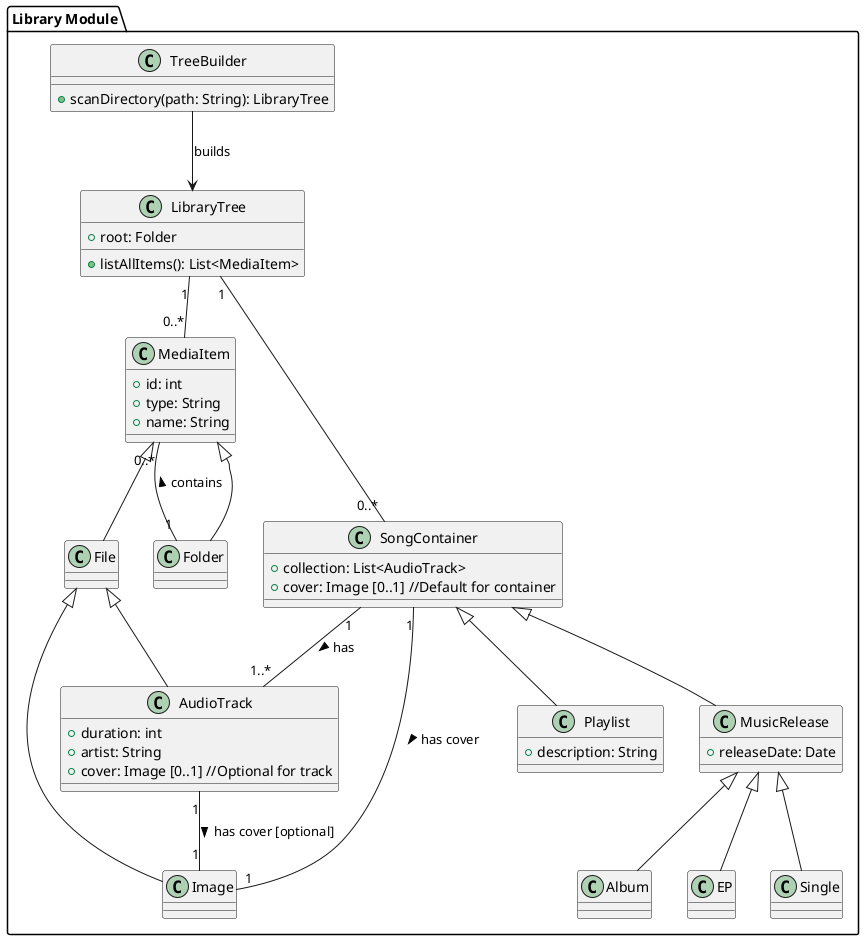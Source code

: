 @startuml
package "Library Module" {

    class LibraryTree {
        +root: Folder
        +listAllItems(): List<MediaItem>
    }

    class Folder {
    }

    class File {

    }

   class TreeBuilder {
        +scanDirectory(path: String): LibraryTree
    }

    class MediaItem {
        +id: int
        +type: String
        +name: String
    }

    class AudioTrack {
        +duration: int
        +artist: String
        +cover: Image [0..1] //Optional for track
    }

    class SongContainer {
        +collection: List<AudioTrack>
        +cover: Image [0..1] //Default for container

    }

    class MusicRelease {
        +releaseDate: Date
    }

    class Album {
        ' Inherits releaseDate from MusicRelease
    }

    class EP {
        ' Inherits releaseDate from MusicRelease
    }

    class Single {
        ' Inherits releaseDate from MusicRelease
    }

    class Image {

    }

    class Playlist {
        +description: String
    }

    ' Relationships
    TreeBuilder --> LibraryTree : "builds"
    MediaItem <|-- File
    File <|-- AudioTrack
    File <|-- Image
    MediaItem <|-- Folder
    SongContainer <|-- MusicRelease
    SongContainer <|-- Playlist
    MusicRelease <|-- Album
    MusicRelease <|-- EP
    MusicRelease <|-- Single


    ' Adjust the relationship lines for clarity
    Folder "1" -- "0..*" MediaItem : contains >
    SongContainer "1" -- "1..*" AudioTrack : has >
    SongContainer "1" -- "1" Image : has cover >
    AudioTrack "1" -- "1" Image : has cover [optional] >

    LibraryTree "1" -- "0..*" MediaItem
    LibraryTree "1" -- "0..*" SongContainer


}
@enduml